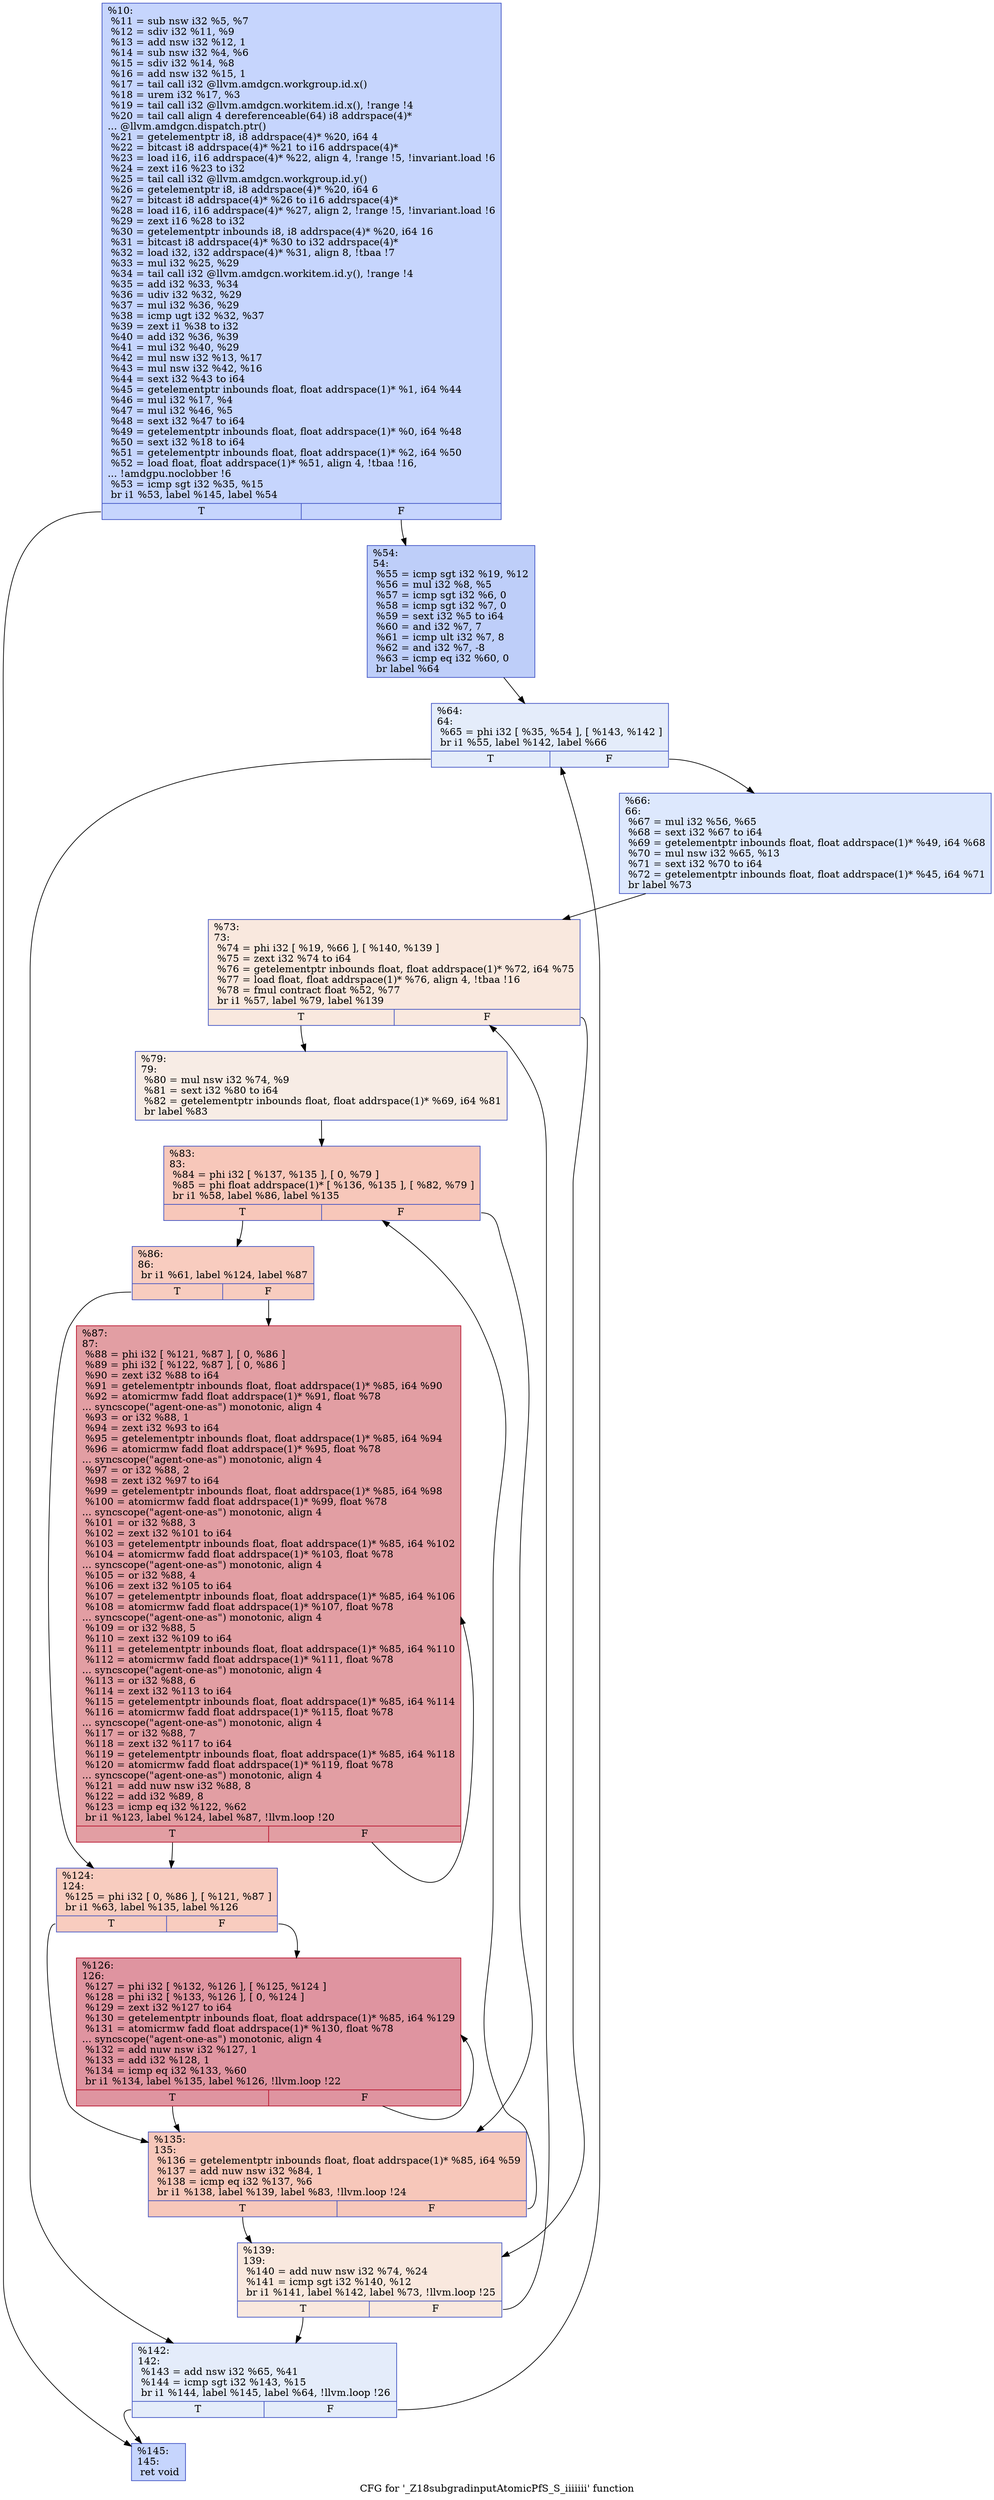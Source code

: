 digraph "CFG for '_Z18subgradinputAtomicPfS_S_iiiiiii' function" {
	label="CFG for '_Z18subgradinputAtomicPfS_S_iiiiiii' function";

	Node0x501c140 [shape=record,color="#3d50c3ff", style=filled, fillcolor="#7ea1fa70",label="{%10:\l  %11 = sub nsw i32 %5, %7\l  %12 = sdiv i32 %11, %9\l  %13 = add nsw i32 %12, 1\l  %14 = sub nsw i32 %4, %6\l  %15 = sdiv i32 %14, %8\l  %16 = add nsw i32 %15, 1\l  %17 = tail call i32 @llvm.amdgcn.workgroup.id.x()\l  %18 = urem i32 %17, %3\l  %19 = tail call i32 @llvm.amdgcn.workitem.id.x(), !range !4\l  %20 = tail call align 4 dereferenceable(64) i8 addrspace(4)*\l... @llvm.amdgcn.dispatch.ptr()\l  %21 = getelementptr i8, i8 addrspace(4)* %20, i64 4\l  %22 = bitcast i8 addrspace(4)* %21 to i16 addrspace(4)*\l  %23 = load i16, i16 addrspace(4)* %22, align 4, !range !5, !invariant.load !6\l  %24 = zext i16 %23 to i32\l  %25 = tail call i32 @llvm.amdgcn.workgroup.id.y()\l  %26 = getelementptr i8, i8 addrspace(4)* %20, i64 6\l  %27 = bitcast i8 addrspace(4)* %26 to i16 addrspace(4)*\l  %28 = load i16, i16 addrspace(4)* %27, align 2, !range !5, !invariant.load !6\l  %29 = zext i16 %28 to i32\l  %30 = getelementptr inbounds i8, i8 addrspace(4)* %20, i64 16\l  %31 = bitcast i8 addrspace(4)* %30 to i32 addrspace(4)*\l  %32 = load i32, i32 addrspace(4)* %31, align 8, !tbaa !7\l  %33 = mul i32 %25, %29\l  %34 = tail call i32 @llvm.amdgcn.workitem.id.y(), !range !4\l  %35 = add i32 %33, %34\l  %36 = udiv i32 %32, %29\l  %37 = mul i32 %36, %29\l  %38 = icmp ugt i32 %32, %37\l  %39 = zext i1 %38 to i32\l  %40 = add i32 %36, %39\l  %41 = mul i32 %40, %29\l  %42 = mul nsw i32 %13, %17\l  %43 = mul nsw i32 %42, %16\l  %44 = sext i32 %43 to i64\l  %45 = getelementptr inbounds float, float addrspace(1)* %1, i64 %44\l  %46 = mul i32 %17, %4\l  %47 = mul i32 %46, %5\l  %48 = sext i32 %47 to i64\l  %49 = getelementptr inbounds float, float addrspace(1)* %0, i64 %48\l  %50 = sext i32 %18 to i64\l  %51 = getelementptr inbounds float, float addrspace(1)* %2, i64 %50\l  %52 = load float, float addrspace(1)* %51, align 4, !tbaa !16,\l... !amdgpu.noclobber !6\l  %53 = icmp sgt i32 %35, %15\l  br i1 %53, label %145, label %54\l|{<s0>T|<s1>F}}"];
	Node0x501c140:s0 -> Node0x5021790;
	Node0x501c140:s1 -> Node0x5021820;
	Node0x5021820 [shape=record,color="#3d50c3ff", style=filled, fillcolor="#6c8ff170",label="{%54:\l54:                                               \l  %55 = icmp sgt i32 %19, %12\l  %56 = mul i32 %8, %5\l  %57 = icmp sgt i32 %6, 0\l  %58 = icmp sgt i32 %7, 0\l  %59 = sext i32 %5 to i64\l  %60 = and i32 %7, 7\l  %61 = icmp ult i32 %7, 8\l  %62 = and i32 %7, -8\l  %63 = icmp eq i32 %60, 0\l  br label %64\l}"];
	Node0x5021820 -> Node0x5021ee0;
	Node0x5021ee0 [shape=record,color="#3d50c3ff", style=filled, fillcolor="#c1d4f470",label="{%64:\l64:                                               \l  %65 = phi i32 [ %35, %54 ], [ %143, %142 ]\l  br i1 %55, label %142, label %66\l|{<s0>T|<s1>F}}"];
	Node0x5021ee0:s0 -> Node0x5020220;
	Node0x5021ee0:s1 -> Node0x5020360;
	Node0x5020360 [shape=record,color="#3d50c3ff", style=filled, fillcolor="#b2ccfb70",label="{%66:\l66:                                               \l  %67 = mul i32 %56, %65\l  %68 = sext i32 %67 to i64\l  %69 = getelementptr inbounds float, float addrspace(1)* %49, i64 %68\l  %70 = mul nsw i32 %65, %13\l  %71 = sext i32 %70 to i64\l  %72 = getelementptr inbounds float, float addrspace(1)* %45, i64 %71\l  br label %73\l}"];
	Node0x5020360 -> Node0x50227a0;
	Node0x50227a0 [shape=record,color="#3d50c3ff", style=filled, fillcolor="#f2cab570",label="{%73:\l73:                                               \l  %74 = phi i32 [ %19, %66 ], [ %140, %139 ]\l  %75 = zext i32 %74 to i64\l  %76 = getelementptr inbounds float, float addrspace(1)* %72, i64 %75\l  %77 = load float, float addrspace(1)* %76, align 4, !tbaa !16\l  %78 = fmul contract float %52, %77\l  br i1 %57, label %79, label %139\l|{<s0>T|<s1>F}}"];
	Node0x50227a0:s0 -> Node0x50231f0;
	Node0x50227a0:s1 -> Node0x5022890;
	Node0x50231f0 [shape=record,color="#3d50c3ff", style=filled, fillcolor="#ecd3c570",label="{%79:\l79:                                               \l  %80 = mul nsw i32 %74, %9\l  %81 = sext i32 %80 to i64\l  %82 = getelementptr inbounds float, float addrspace(1)* %69, i64 %81\l  br label %83\l}"];
	Node0x50231f0 -> Node0x50234d0;
	Node0x50234d0 [shape=record,color="#3d50c3ff", style=filled, fillcolor="#ec7f6370",label="{%83:\l83:                                               \l  %84 = phi i32 [ %137, %135 ], [ 0, %79 ]\l  %85 = phi float addrspace(1)* [ %136, %135 ], [ %82, %79 ]\l  br i1 %58, label %86, label %135\l|{<s0>T|<s1>F}}"];
	Node0x50234d0:s0 -> Node0x5023820;
	Node0x50234d0:s1 -> Node0x50235c0;
	Node0x5023820 [shape=record,color="#3d50c3ff", style=filled, fillcolor="#f08b6e70",label="{%86:\l86:                                               \l  br i1 %61, label %124, label %87\l|{<s0>T|<s1>F}}"];
	Node0x5023820:s0 -> Node0x5023960;
	Node0x5023820:s1 -> Node0x50239b0;
	Node0x50239b0 [shape=record,color="#b70d28ff", style=filled, fillcolor="#be242e70",label="{%87:\l87:                                               \l  %88 = phi i32 [ %121, %87 ], [ 0, %86 ]\l  %89 = phi i32 [ %122, %87 ], [ 0, %86 ]\l  %90 = zext i32 %88 to i64\l  %91 = getelementptr inbounds float, float addrspace(1)* %85, i64 %90\l  %92 = atomicrmw fadd float addrspace(1)* %91, float %78\l... syncscope(\"agent-one-as\") monotonic, align 4\l  %93 = or i32 %88, 1\l  %94 = zext i32 %93 to i64\l  %95 = getelementptr inbounds float, float addrspace(1)* %85, i64 %94\l  %96 = atomicrmw fadd float addrspace(1)* %95, float %78\l... syncscope(\"agent-one-as\") monotonic, align 4\l  %97 = or i32 %88, 2\l  %98 = zext i32 %97 to i64\l  %99 = getelementptr inbounds float, float addrspace(1)* %85, i64 %98\l  %100 = atomicrmw fadd float addrspace(1)* %99, float %78\l... syncscope(\"agent-one-as\") monotonic, align 4\l  %101 = or i32 %88, 3\l  %102 = zext i32 %101 to i64\l  %103 = getelementptr inbounds float, float addrspace(1)* %85, i64 %102\l  %104 = atomicrmw fadd float addrspace(1)* %103, float %78\l... syncscope(\"agent-one-as\") monotonic, align 4\l  %105 = or i32 %88, 4\l  %106 = zext i32 %105 to i64\l  %107 = getelementptr inbounds float, float addrspace(1)* %85, i64 %106\l  %108 = atomicrmw fadd float addrspace(1)* %107, float %78\l... syncscope(\"agent-one-as\") monotonic, align 4\l  %109 = or i32 %88, 5\l  %110 = zext i32 %109 to i64\l  %111 = getelementptr inbounds float, float addrspace(1)* %85, i64 %110\l  %112 = atomicrmw fadd float addrspace(1)* %111, float %78\l... syncscope(\"agent-one-as\") monotonic, align 4\l  %113 = or i32 %88, 6\l  %114 = zext i32 %113 to i64\l  %115 = getelementptr inbounds float, float addrspace(1)* %85, i64 %114\l  %116 = atomicrmw fadd float addrspace(1)* %115, float %78\l... syncscope(\"agent-one-as\") monotonic, align 4\l  %117 = or i32 %88, 7\l  %118 = zext i32 %117 to i64\l  %119 = getelementptr inbounds float, float addrspace(1)* %85, i64 %118\l  %120 = atomicrmw fadd float addrspace(1)* %119, float %78\l... syncscope(\"agent-one-as\") monotonic, align 4\l  %121 = add nuw nsw i32 %88, 8\l  %122 = add i32 %89, 8\l  %123 = icmp eq i32 %122, %62\l  br i1 %123, label %124, label %87, !llvm.loop !20\l|{<s0>T|<s1>F}}"];
	Node0x50239b0:s0 -> Node0x5023960;
	Node0x50239b0:s1 -> Node0x50239b0;
	Node0x5023960 [shape=record,color="#3d50c3ff", style=filled, fillcolor="#f08b6e70",label="{%124:\l124:                                              \l  %125 = phi i32 [ 0, %86 ], [ %121, %87 ]\l  br i1 %63, label %135, label %126\l|{<s0>T|<s1>F}}"];
	Node0x5023960:s0 -> Node0x50235c0;
	Node0x5023960:s1 -> Node0x5025300;
	Node0x5025300 [shape=record,color="#b70d28ff", style=filled, fillcolor="#b70d2870",label="{%126:\l126:                                              \l  %127 = phi i32 [ %132, %126 ], [ %125, %124 ]\l  %128 = phi i32 [ %133, %126 ], [ 0, %124 ]\l  %129 = zext i32 %127 to i64\l  %130 = getelementptr inbounds float, float addrspace(1)* %85, i64 %129\l  %131 = atomicrmw fadd float addrspace(1)* %130, float %78\l... syncscope(\"agent-one-as\") monotonic, align 4\l  %132 = add nuw nsw i32 %127, 1\l  %133 = add i32 %128, 1\l  %134 = icmp eq i32 %133, %60\l  br i1 %134, label %135, label %126, !llvm.loop !22\l|{<s0>T|<s1>F}}"];
	Node0x5025300:s0 -> Node0x50235c0;
	Node0x5025300:s1 -> Node0x5025300;
	Node0x50235c0 [shape=record,color="#3d50c3ff", style=filled, fillcolor="#ec7f6370",label="{%135:\l135:                                              \l  %136 = getelementptr inbounds float, float addrspace(1)* %85, i64 %59\l  %137 = add nuw nsw i32 %84, 1\l  %138 = icmp eq i32 %137, %6\l  br i1 %138, label %139, label %83, !llvm.loop !24\l|{<s0>T|<s1>F}}"];
	Node0x50235c0:s0 -> Node0x5022890;
	Node0x50235c0:s1 -> Node0x50234d0;
	Node0x5022890 [shape=record,color="#3d50c3ff", style=filled, fillcolor="#f2cab570",label="{%139:\l139:                                              \l  %140 = add nuw nsw i32 %74, %24\l  %141 = icmp sgt i32 %140, %12\l  br i1 %141, label %142, label %73, !llvm.loop !25\l|{<s0>T|<s1>F}}"];
	Node0x5022890:s0 -> Node0x5020220;
	Node0x5022890:s1 -> Node0x50227a0;
	Node0x5020220 [shape=record,color="#3d50c3ff", style=filled, fillcolor="#c1d4f470",label="{%142:\l142:                                              \l  %143 = add nsw i32 %65, %41\l  %144 = icmp sgt i32 %143, %15\l  br i1 %144, label %145, label %64, !llvm.loop !26\l|{<s0>T|<s1>F}}"];
	Node0x5020220:s0 -> Node0x5021790;
	Node0x5020220:s1 -> Node0x5021ee0;
	Node0x5021790 [shape=record,color="#3d50c3ff", style=filled, fillcolor="#7ea1fa70",label="{%145:\l145:                                              \l  ret void\l}"];
}
